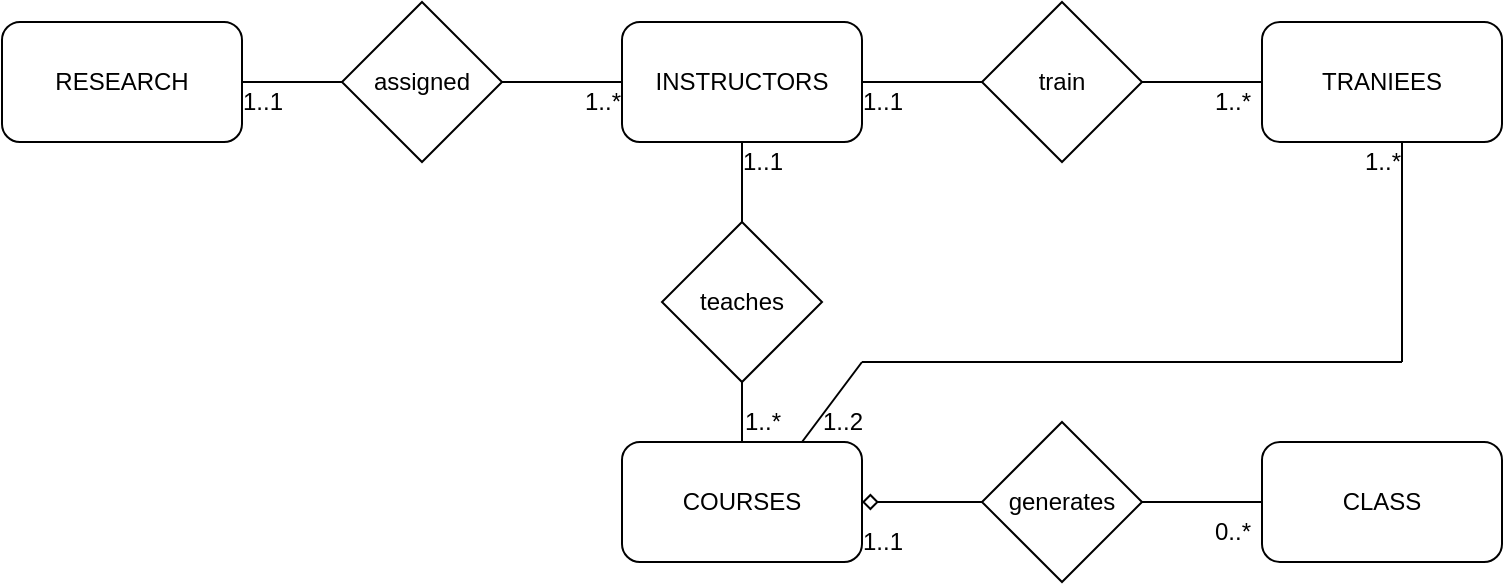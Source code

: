 <mxfile version="20.2.3" type="device"><diagram id="KF_GZEeu0VUDuWZRTkzo" name="Page-1"><mxGraphModel dx="1718" dy="545" grid="1" gridSize="10" guides="1" tooltips="1" connect="1" arrows="1" fold="1" page="1" pageScale="1" pageWidth="850" pageHeight="1100" math="0" shadow="0"><root><mxCell id="0"/><mxCell id="1" parent="0"/><mxCell id="oLtUdORY_DDb1TSkSfJm-1" value="INSTRUCTORS" style="rounded=1;whiteSpace=wrap;html=1;" vertex="1" parent="1"><mxGeometry x="160" y="80" width="120" height="60" as="geometry"/></mxCell><mxCell id="oLtUdORY_DDb1TSkSfJm-2" value="TRANIEES" style="rounded=1;whiteSpace=wrap;html=1;" vertex="1" parent="1"><mxGeometry x="480" y="80" width="120" height="60" as="geometry"/></mxCell><mxCell id="oLtUdORY_DDb1TSkSfJm-7" value="" style="endArrow=none;html=1;rounded=0;entryX=0;entryY=0.5;entryDx=0;entryDy=0;" edge="1" parent="1" target="oLtUdORY_DDb1TSkSfJm-2"><mxGeometry width="50" height="50" relative="1" as="geometry"><mxPoint x="280" y="110" as="sourcePoint"/><mxPoint x="330" y="60" as="targetPoint"/></mxGeometry></mxCell><mxCell id="oLtUdORY_DDb1TSkSfJm-8" value="train" style="rhombus;whiteSpace=wrap;html=1;" vertex="1" parent="1"><mxGeometry x="340" y="70" width="80" height="80" as="geometry"/></mxCell><mxCell id="oLtUdORY_DDb1TSkSfJm-9" value="1..1" style="text;html=1;align=center;verticalAlign=middle;resizable=0;points=[];autosize=1;strokeColor=none;fillColor=none;" vertex="1" parent="1"><mxGeometry x="270" y="105" width="40" height="30" as="geometry"/></mxCell><mxCell id="oLtUdORY_DDb1TSkSfJm-10" value="1..*" style="text;html=1;align=center;verticalAlign=middle;resizable=0;points=[];autosize=1;strokeColor=none;fillColor=none;" vertex="1" parent="1"><mxGeometry x="445" y="105" width="40" height="30" as="geometry"/></mxCell><mxCell id="oLtUdORY_DDb1TSkSfJm-11" value="COURSES" style="rounded=1;whiteSpace=wrap;html=1;" vertex="1" parent="1"><mxGeometry x="160" y="290" width="120" height="60" as="geometry"/></mxCell><mxCell id="oLtUdORY_DDb1TSkSfJm-12" value="CLASS" style="rounded=1;whiteSpace=wrap;html=1;" vertex="1" parent="1"><mxGeometry x="480" y="290" width="120" height="60" as="geometry"/></mxCell><mxCell id="oLtUdORY_DDb1TSkSfJm-13" value="" style="endArrow=none;html=1;rounded=0;entryX=0;entryY=0.5;entryDx=0;entryDy=0;startArrow=diamond;startFill=0;" edge="1" parent="1" target="oLtUdORY_DDb1TSkSfJm-12"><mxGeometry width="50" height="50" relative="1" as="geometry"><mxPoint x="280" y="320" as="sourcePoint"/><mxPoint x="330" y="270" as="targetPoint"/></mxGeometry></mxCell><mxCell id="oLtUdORY_DDb1TSkSfJm-14" value="generates" style="rhombus;whiteSpace=wrap;html=1;" vertex="1" parent="1"><mxGeometry x="340" y="280" width="80" height="80" as="geometry"/></mxCell><mxCell id="oLtUdORY_DDb1TSkSfJm-15" value="1..1" style="text;html=1;align=center;verticalAlign=middle;resizable=0;points=[];autosize=1;strokeColor=none;fillColor=none;" vertex="1" parent="1"><mxGeometry x="270" y="325" width="40" height="30" as="geometry"/></mxCell><mxCell id="oLtUdORY_DDb1TSkSfJm-16" value="0..*" style="text;html=1;align=center;verticalAlign=middle;resizable=0;points=[];autosize=1;strokeColor=none;fillColor=none;" vertex="1" parent="1"><mxGeometry x="445" y="320" width="40" height="30" as="geometry"/></mxCell><mxCell id="oLtUdORY_DDb1TSkSfJm-17" value="teaches" style="rhombus;whiteSpace=wrap;html=1;" vertex="1" parent="1"><mxGeometry x="180" y="180" width="80" height="80" as="geometry"/></mxCell><mxCell id="oLtUdORY_DDb1TSkSfJm-18" value="" style="endArrow=none;html=1;rounded=0;entryX=0.5;entryY=1;entryDx=0;entryDy=0;" edge="1" parent="1" target="oLtUdORY_DDb1TSkSfJm-17"><mxGeometry width="50" height="50" relative="1" as="geometry"><mxPoint x="220" y="290" as="sourcePoint"/><mxPoint x="270" y="240" as="targetPoint"/></mxGeometry></mxCell><mxCell id="oLtUdORY_DDb1TSkSfJm-19" value="" style="endArrow=none;html=1;rounded=0;entryX=0.5;entryY=1;entryDx=0;entryDy=0;" edge="1" parent="1" target="oLtUdORY_DDb1TSkSfJm-1"><mxGeometry width="50" height="50" relative="1" as="geometry"><mxPoint x="220" y="180" as="sourcePoint"/><mxPoint x="270" y="130" as="targetPoint"/></mxGeometry></mxCell><mxCell id="oLtUdORY_DDb1TSkSfJm-20" value="1..1" style="text;html=1;align=center;verticalAlign=middle;resizable=0;points=[];autosize=1;strokeColor=none;fillColor=none;" vertex="1" parent="1"><mxGeometry x="210" y="135" width="40" height="30" as="geometry"/></mxCell><mxCell id="oLtUdORY_DDb1TSkSfJm-21" value="1..*" style="text;html=1;align=center;verticalAlign=middle;resizable=0;points=[];autosize=1;strokeColor=none;fillColor=none;" vertex="1" parent="1"><mxGeometry x="210" y="265" width="40" height="30" as="geometry"/></mxCell><mxCell id="oLtUdORY_DDb1TSkSfJm-22" value="assigned" style="rhombus;whiteSpace=wrap;html=1;" vertex="1" parent="1"><mxGeometry x="20" y="70" width="80" height="80" as="geometry"/></mxCell><mxCell id="oLtUdORY_DDb1TSkSfJm-23" value="RESEARCH" style="rounded=1;whiteSpace=wrap;html=1;" vertex="1" parent="1"><mxGeometry x="-150" y="80" width="120" height="60" as="geometry"/></mxCell><mxCell id="oLtUdORY_DDb1TSkSfJm-25" value="" style="endArrow=none;html=1;rounded=0;" edge="1" parent="1" source="oLtUdORY_DDb1TSkSfJm-22"><mxGeometry width="50" height="50" relative="1" as="geometry"><mxPoint x="100" y="160" as="sourcePoint"/><mxPoint x="160" y="110" as="targetPoint"/></mxGeometry></mxCell><mxCell id="oLtUdORY_DDb1TSkSfJm-26" value="" style="endArrow=none;html=1;rounded=0;entryX=0;entryY=0.5;entryDx=0;entryDy=0;exitX=1;exitY=0.5;exitDx=0;exitDy=0;" edge="1" parent="1" source="oLtUdORY_DDb1TSkSfJm-23" target="oLtUdORY_DDb1TSkSfJm-22"><mxGeometry width="50" height="50" relative="1" as="geometry"><mxPoint x="-20" y="110" as="sourcePoint"/><mxPoint x="30" y="60" as="targetPoint"/></mxGeometry></mxCell><mxCell id="oLtUdORY_DDb1TSkSfJm-27" value="1..*" style="text;html=1;align=center;verticalAlign=middle;resizable=0;points=[];autosize=1;strokeColor=none;fillColor=none;" vertex="1" parent="1"><mxGeometry x="130" y="105" width="40" height="30" as="geometry"/></mxCell><mxCell id="oLtUdORY_DDb1TSkSfJm-28" value="1..1" style="text;html=1;align=center;verticalAlign=middle;resizable=0;points=[];autosize=1;strokeColor=none;fillColor=none;" vertex="1" parent="1"><mxGeometry x="-40" y="105" width="40" height="30" as="geometry"/></mxCell><mxCell id="oLtUdORY_DDb1TSkSfJm-29" value="" style="endArrow=none;html=1;rounded=0;" edge="1" parent="1"><mxGeometry width="50" height="50" relative="1" as="geometry"><mxPoint x="550" y="250" as="sourcePoint"/><mxPoint x="550" y="140" as="targetPoint"/></mxGeometry></mxCell><mxCell id="oLtUdORY_DDb1TSkSfJm-30" value="" style="endArrow=none;html=1;rounded=0;" edge="1" parent="1"><mxGeometry width="50" height="50" relative="1" as="geometry"><mxPoint x="280" y="250" as="sourcePoint"/><mxPoint x="550" y="250" as="targetPoint"/></mxGeometry></mxCell><mxCell id="oLtUdORY_DDb1TSkSfJm-31" value="" style="endArrow=none;html=1;rounded=0;exitX=0.75;exitY=0;exitDx=0;exitDy=0;" edge="1" parent="1" source="oLtUdORY_DDb1TSkSfJm-11"><mxGeometry width="50" height="50" relative="1" as="geometry"><mxPoint x="230" y="300" as="sourcePoint"/><mxPoint x="280" y="250" as="targetPoint"/></mxGeometry></mxCell><mxCell id="oLtUdORY_DDb1TSkSfJm-32" value="1..*" style="text;html=1;align=center;verticalAlign=middle;resizable=0;points=[];autosize=1;strokeColor=none;fillColor=none;" vertex="1" parent="1"><mxGeometry x="520" y="135" width="40" height="30" as="geometry"/></mxCell><mxCell id="oLtUdORY_DDb1TSkSfJm-33" value="1..2" style="text;html=1;align=center;verticalAlign=middle;resizable=0;points=[];autosize=1;strokeColor=none;fillColor=none;" vertex="1" parent="1"><mxGeometry x="250" y="265" width="40" height="30" as="geometry"/></mxCell></root></mxGraphModel></diagram></mxfile>